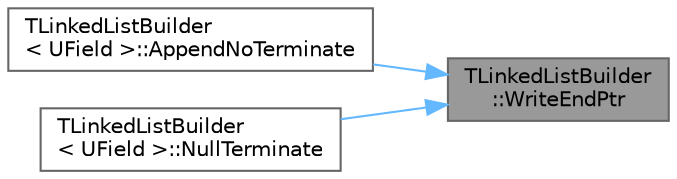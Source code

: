 digraph "TLinkedListBuilder::WriteEndPtr"
{
 // INTERACTIVE_SVG=YES
 // LATEX_PDF_SIZE
  bgcolor="transparent";
  edge [fontname=Helvetica,fontsize=10,labelfontname=Helvetica,labelfontsize=10];
  node [fontname=Helvetica,fontsize=10,shape=box,height=0.2,width=0.4];
  rankdir="RL";
  Node1 [id="Node000001",label="TLinkedListBuilder\l::WriteEndPtr",height=0.2,width=0.4,color="gray40", fillcolor="grey60", style="filled", fontcolor="black",tooltip=" "];
  Node1 -> Node2 [id="edge1_Node000001_Node000002",dir="back",color="steelblue1",style="solid",tooltip=" "];
  Node2 [id="Node000002",label="TLinkedListBuilder\l\< UField \>::AppendNoTerminate",height=0.2,width=0.4,color="grey40", fillcolor="white", style="filled",URL="$d8/dde/structTLinkedListBuilder.html#a4893d7ad1f1850419eca756dc1b45ec9",tooltip=" "];
  Node1 -> Node3 [id="edge2_Node000001_Node000003",dir="back",color="steelblue1",style="solid",tooltip=" "];
  Node3 [id="Node000003",label="TLinkedListBuilder\l\< UField \>::NullTerminate",height=0.2,width=0.4,color="grey40", fillcolor="white", style="filled",URL="$d8/dde/structTLinkedListBuilder.html#a3303b66d8778f8e0f7cfb75b298c5066",tooltip=" "];
}

